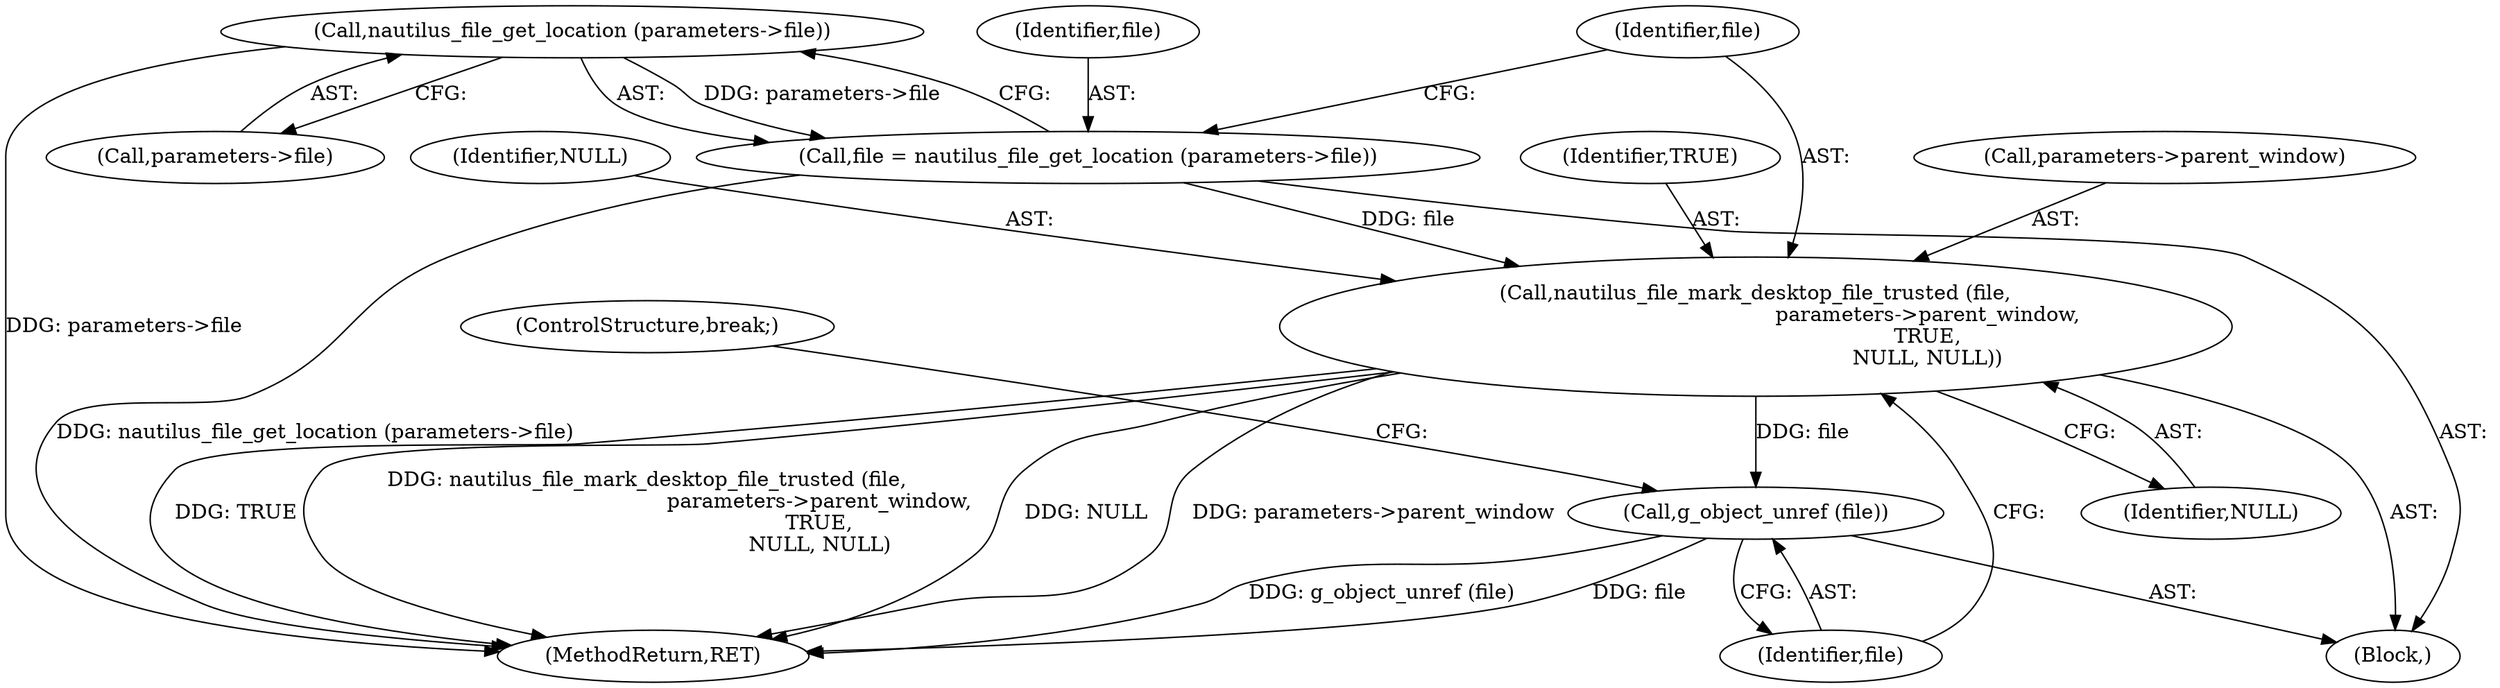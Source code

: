 digraph "0_nautilus_1630f53481f445ada0a455e9979236d31a8d3bb0_6@pointer" {
"1000144" [label="(Call,nautilus_file_get_location (parameters->file))"];
"1000142" [label="(Call,file = nautilus_file_get_location (parameters->file))"];
"1000148" [label="(Call,nautilus_file_mark_desktop_file_trusted (file,\n                                                     parameters->parent_window,\n                                                     TRUE,\n                                                     NULL, NULL))"];
"1000156" [label="(Call,g_object_unref (file))"];
"1000144" [label="(Call,nautilus_file_get_location (parameters->file))"];
"1000148" [label="(Call,nautilus_file_mark_desktop_file_trusted (file,\n                                                     parameters->parent_window,\n                                                     TRUE,\n                                                     NULL, NULL))"];
"1000155" [label="(Identifier,NULL)"];
"1000150" [label="(Call,parameters->parent_window)"];
"1000157" [label="(Identifier,file)"];
"1000156" [label="(Call,g_object_unref (file))"];
"1000154" [label="(Identifier,NULL)"];
"1000158" [label="(ControlStructure,break;)"];
"1000141" [label="(Block,)"];
"1000167" [label="(MethodReturn,RET)"];
"1000149" [label="(Identifier,file)"];
"1000153" [label="(Identifier,TRUE)"];
"1000143" [label="(Identifier,file)"];
"1000142" [label="(Call,file = nautilus_file_get_location (parameters->file))"];
"1000145" [label="(Call,parameters->file)"];
"1000144" -> "1000142"  [label="AST: "];
"1000144" -> "1000145"  [label="CFG: "];
"1000145" -> "1000144"  [label="AST: "];
"1000142" -> "1000144"  [label="CFG: "];
"1000144" -> "1000167"  [label="DDG: parameters->file"];
"1000144" -> "1000142"  [label="DDG: parameters->file"];
"1000142" -> "1000141"  [label="AST: "];
"1000143" -> "1000142"  [label="AST: "];
"1000149" -> "1000142"  [label="CFG: "];
"1000142" -> "1000167"  [label="DDG: nautilus_file_get_location (parameters->file)"];
"1000142" -> "1000148"  [label="DDG: file"];
"1000148" -> "1000141"  [label="AST: "];
"1000148" -> "1000155"  [label="CFG: "];
"1000149" -> "1000148"  [label="AST: "];
"1000150" -> "1000148"  [label="AST: "];
"1000153" -> "1000148"  [label="AST: "];
"1000154" -> "1000148"  [label="AST: "];
"1000155" -> "1000148"  [label="AST: "];
"1000157" -> "1000148"  [label="CFG: "];
"1000148" -> "1000167"  [label="DDG: nautilus_file_mark_desktop_file_trusted (file,\n                                                     parameters->parent_window,\n                                                     TRUE,\n                                                     NULL, NULL)"];
"1000148" -> "1000167"  [label="DDG: NULL"];
"1000148" -> "1000167"  [label="DDG: parameters->parent_window"];
"1000148" -> "1000167"  [label="DDG: TRUE"];
"1000148" -> "1000156"  [label="DDG: file"];
"1000156" -> "1000141"  [label="AST: "];
"1000156" -> "1000157"  [label="CFG: "];
"1000157" -> "1000156"  [label="AST: "];
"1000158" -> "1000156"  [label="CFG: "];
"1000156" -> "1000167"  [label="DDG: file"];
"1000156" -> "1000167"  [label="DDG: g_object_unref (file)"];
}

